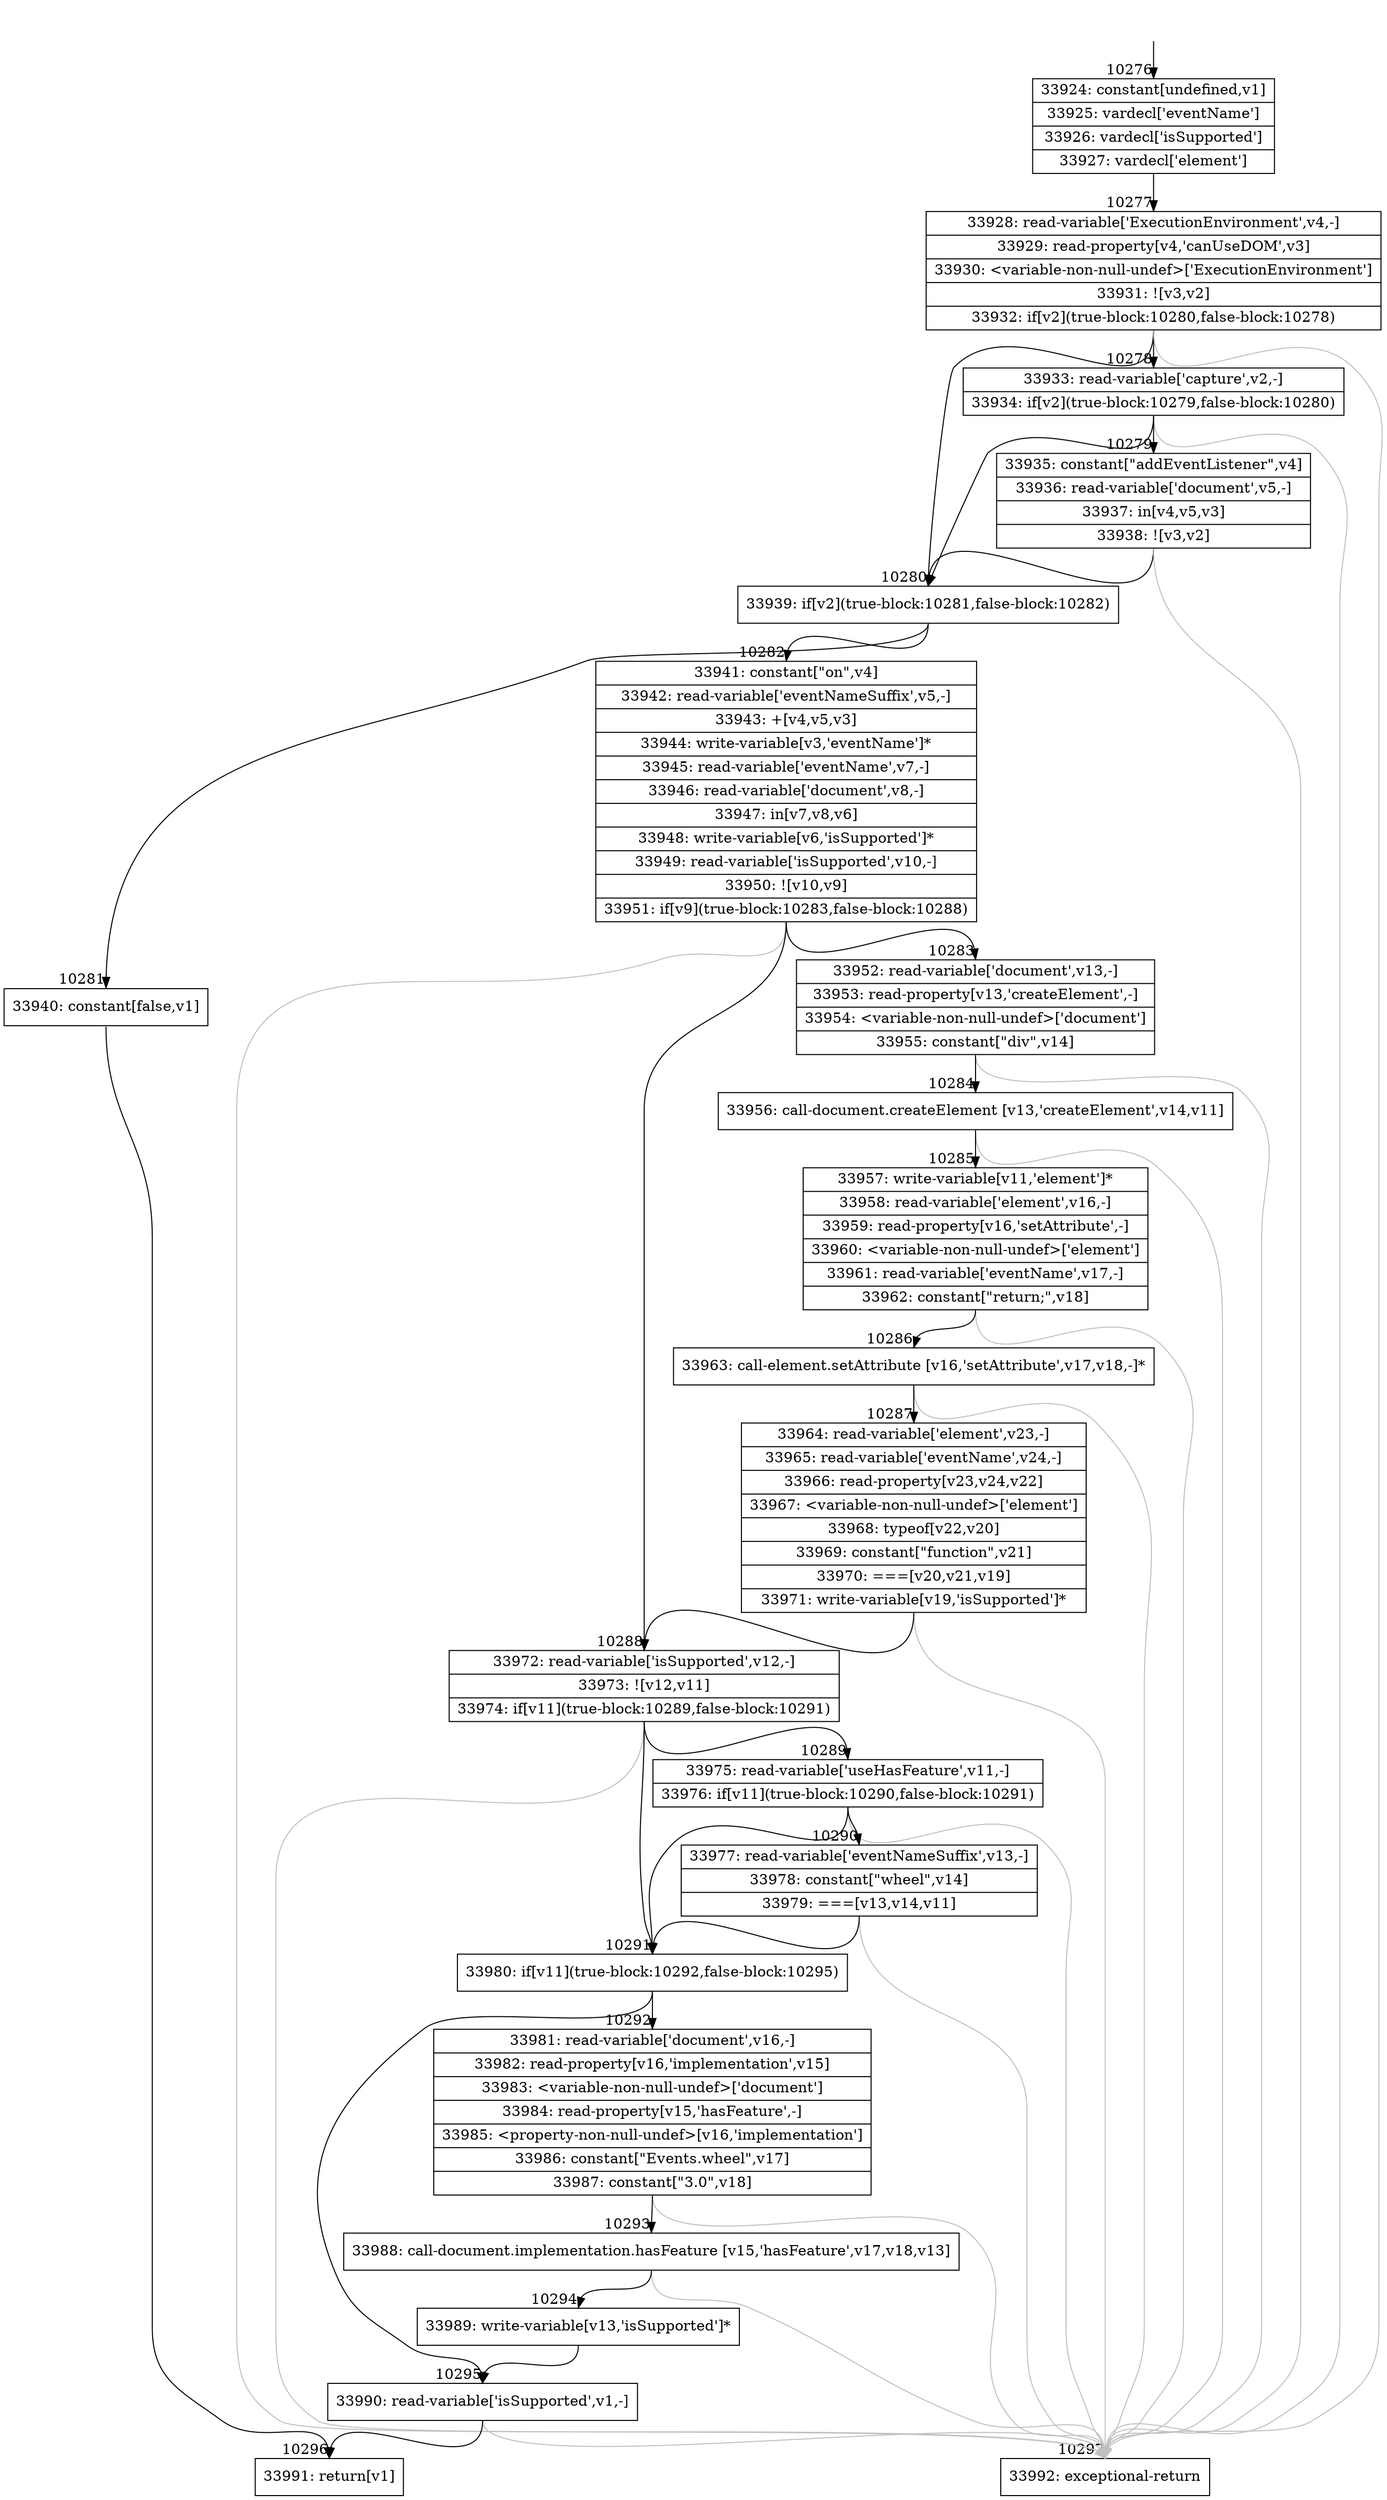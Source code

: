 digraph {
rankdir="TD"
BB_entry773[shape=none,label=""];
BB_entry773 -> BB10276 [tailport=s, headport=n, headlabel="    10276"]
BB10276 [shape=record label="{33924: constant[undefined,v1]|33925: vardecl['eventName']|33926: vardecl['isSupported']|33927: vardecl['element']}" ] 
BB10276 -> BB10277 [tailport=s, headport=n, headlabel="      10277"]
BB10277 [shape=record label="{33928: read-variable['ExecutionEnvironment',v4,-]|33929: read-property[v4,'canUseDOM',v3]|33930: \<variable-non-null-undef\>['ExecutionEnvironment']|33931: ![v3,v2]|33932: if[v2](true-block:10280,false-block:10278)}" ] 
BB10277 -> BB10280 [tailport=s, headport=n, headlabel="      10280"]
BB10277 -> BB10278 [tailport=s, headport=n, headlabel="      10278"]
BB10277 -> BB10297 [tailport=s, headport=n, color=gray, headlabel="      10297"]
BB10278 [shape=record label="{33933: read-variable['capture',v2,-]|33934: if[v2](true-block:10279,false-block:10280)}" ] 
BB10278 -> BB10280 [tailport=s, headport=n]
BB10278 -> BB10279 [tailport=s, headport=n, headlabel="      10279"]
BB10278 -> BB10297 [tailport=s, headport=n, color=gray]
BB10279 [shape=record label="{33935: constant[\"addEventListener\",v4]|33936: read-variable['document',v5,-]|33937: in[v4,v5,v3]|33938: ![v3,v2]}" ] 
BB10279 -> BB10280 [tailport=s, headport=n]
BB10279 -> BB10297 [tailport=s, headport=n, color=gray]
BB10280 [shape=record label="{33939: if[v2](true-block:10281,false-block:10282)}" ] 
BB10280 -> BB10281 [tailport=s, headport=n, headlabel="      10281"]
BB10280 -> BB10282 [tailport=s, headport=n, headlabel="      10282"]
BB10281 [shape=record label="{33940: constant[false,v1]}" ] 
BB10281 -> BB10296 [tailport=s, headport=n, headlabel="      10296"]
BB10282 [shape=record label="{33941: constant[\"on\",v4]|33942: read-variable['eventNameSuffix',v5,-]|33943: +[v4,v5,v3]|33944: write-variable[v3,'eventName']*|33945: read-variable['eventName',v7,-]|33946: read-variable['document',v8,-]|33947: in[v7,v8,v6]|33948: write-variable[v6,'isSupported']*|33949: read-variable['isSupported',v10,-]|33950: ![v10,v9]|33951: if[v9](true-block:10283,false-block:10288)}" ] 
BB10282 -> BB10283 [tailport=s, headport=n, headlabel="      10283"]
BB10282 -> BB10288 [tailport=s, headport=n, headlabel="      10288"]
BB10282 -> BB10297 [tailport=s, headport=n, color=gray]
BB10283 [shape=record label="{33952: read-variable['document',v13,-]|33953: read-property[v13,'createElement',-]|33954: \<variable-non-null-undef\>['document']|33955: constant[\"div\",v14]}" ] 
BB10283 -> BB10284 [tailport=s, headport=n, headlabel="      10284"]
BB10283 -> BB10297 [tailport=s, headport=n, color=gray]
BB10284 [shape=record label="{33956: call-document.createElement [v13,'createElement',v14,v11]}" ] 
BB10284 -> BB10285 [tailport=s, headport=n, headlabel="      10285"]
BB10284 -> BB10297 [tailport=s, headport=n, color=gray]
BB10285 [shape=record label="{33957: write-variable[v11,'element']*|33958: read-variable['element',v16,-]|33959: read-property[v16,'setAttribute',-]|33960: \<variable-non-null-undef\>['element']|33961: read-variable['eventName',v17,-]|33962: constant[\"return;\",v18]}" ] 
BB10285 -> BB10286 [tailport=s, headport=n, headlabel="      10286"]
BB10285 -> BB10297 [tailport=s, headport=n, color=gray]
BB10286 [shape=record label="{33963: call-element.setAttribute [v16,'setAttribute',v17,v18,-]*}" ] 
BB10286 -> BB10287 [tailport=s, headport=n, headlabel="      10287"]
BB10286 -> BB10297 [tailport=s, headport=n, color=gray]
BB10287 [shape=record label="{33964: read-variable['element',v23,-]|33965: read-variable['eventName',v24,-]|33966: read-property[v23,v24,v22]|33967: \<variable-non-null-undef\>['element']|33968: typeof[v22,v20]|33969: constant[\"function\",v21]|33970: ===[v20,v21,v19]|33971: write-variable[v19,'isSupported']*}" ] 
BB10287 -> BB10288 [tailport=s, headport=n]
BB10287 -> BB10297 [tailport=s, headport=n, color=gray]
BB10288 [shape=record label="{33972: read-variable['isSupported',v12,-]|33973: ![v12,v11]|33974: if[v11](true-block:10289,false-block:10291)}" ] 
BB10288 -> BB10291 [tailport=s, headport=n, headlabel="      10291"]
BB10288 -> BB10289 [tailport=s, headport=n, headlabel="      10289"]
BB10288 -> BB10297 [tailport=s, headport=n, color=gray]
BB10289 [shape=record label="{33975: read-variable['useHasFeature',v11,-]|33976: if[v11](true-block:10290,false-block:10291)}" ] 
BB10289 -> BB10291 [tailport=s, headport=n]
BB10289 -> BB10290 [tailport=s, headport=n, headlabel="      10290"]
BB10289 -> BB10297 [tailport=s, headport=n, color=gray]
BB10290 [shape=record label="{33977: read-variable['eventNameSuffix',v13,-]|33978: constant[\"wheel\",v14]|33979: ===[v13,v14,v11]}" ] 
BB10290 -> BB10291 [tailport=s, headport=n]
BB10290 -> BB10297 [tailport=s, headport=n, color=gray]
BB10291 [shape=record label="{33980: if[v11](true-block:10292,false-block:10295)}" ] 
BB10291 -> BB10292 [tailport=s, headport=n, headlabel="      10292"]
BB10291 -> BB10295 [tailport=s, headport=n, headlabel="      10295"]
BB10292 [shape=record label="{33981: read-variable['document',v16,-]|33982: read-property[v16,'implementation',v15]|33983: \<variable-non-null-undef\>['document']|33984: read-property[v15,'hasFeature',-]|33985: \<property-non-null-undef\>[v16,'implementation']|33986: constant[\"Events.wheel\",v17]|33987: constant[\"3.0\",v18]}" ] 
BB10292 -> BB10293 [tailport=s, headport=n, headlabel="      10293"]
BB10292 -> BB10297 [tailport=s, headport=n, color=gray]
BB10293 [shape=record label="{33988: call-document.implementation.hasFeature [v15,'hasFeature',v17,v18,v13]}" ] 
BB10293 -> BB10294 [tailport=s, headport=n, headlabel="      10294"]
BB10293 -> BB10297 [tailport=s, headport=n, color=gray]
BB10294 [shape=record label="{33989: write-variable[v13,'isSupported']*}" ] 
BB10294 -> BB10295 [tailport=s, headport=n]
BB10295 [shape=record label="{33990: read-variable['isSupported',v1,-]}" ] 
BB10295 -> BB10296 [tailport=s, headport=n]
BB10295 -> BB10297 [tailport=s, headport=n, color=gray]
BB10296 [shape=record label="{33991: return[v1]}" ] 
BB10297 [shape=record label="{33992: exceptional-return}" ] 
//#$~ 18505
}
